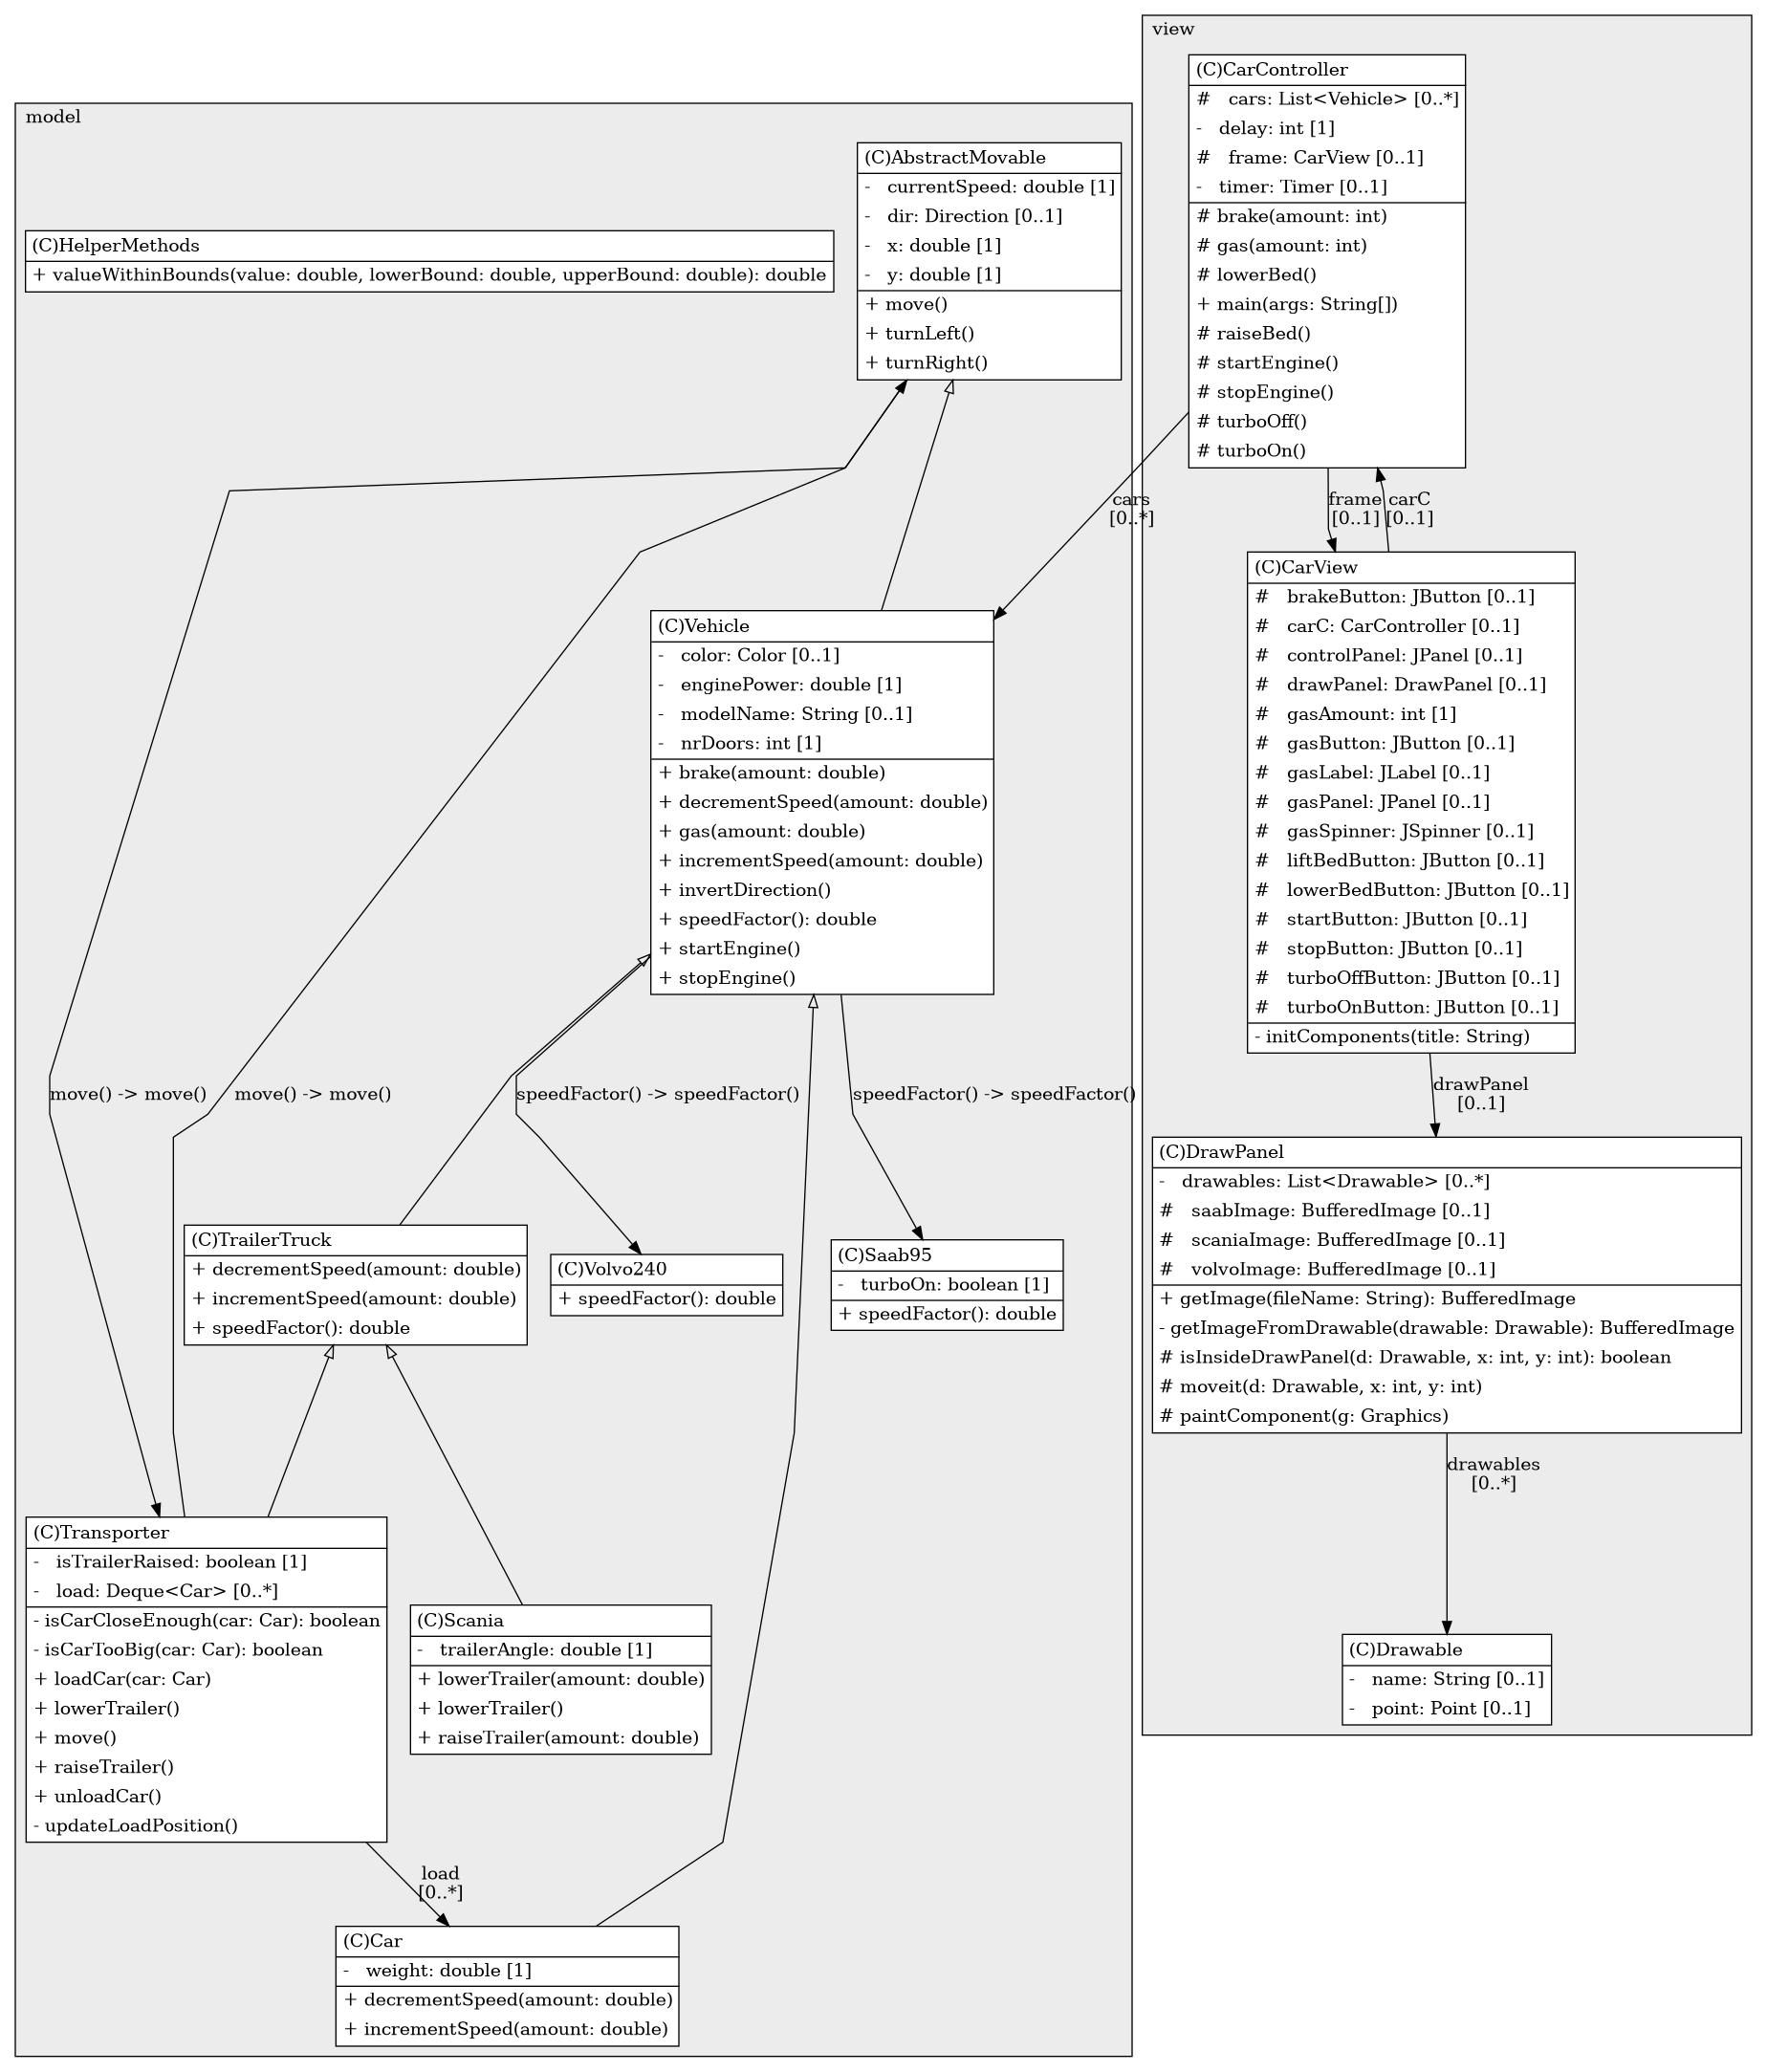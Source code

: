 @startuml

/' diagram meta data start
config=StructureConfiguration;
{
  "projectClassification": {
    "searchMode": "OpenProject", // OpenProject, AllProjects
    "includedProjects": "",
    "pathEndKeywords": "*.impl",
    "isClientPath": "",
    "isClientName": "",
    "isTestPath": "",
    "isTestName": "",
    "isMappingPath": "",
    "isMappingName": "",
    "isDataAccessPath": "",
    "isDataAccessName": "",
    "isDataStructurePath": "",
    "isDataStructureName": "",
    "isInterfaceStructuresPath": "",
    "isInterfaceStructuresName": "",
    "isEntryPointPath": "",
    "isEntryPointName": "",
    "treatFinalFieldsAsMandatory": false
  },
  "graphRestriction": {
    "classPackageExcludeFilter": "",
    "classPackageIncludeFilter": "",
    "classNameExcludeFilter": "",
    "classNameIncludeFilter": "",
    "methodNameExcludeFilter": "",
    "methodNameIncludeFilter": "",
    "removeByInheritance": "", // inheritance/annotation based filtering is done in a second step
    "removeByAnnotation": "",
    "removeByClassPackage": "", // cleanup the graph after inheritance/annotation based filtering is done
    "removeByClassName": "",
    "cutMappings": false,
    "cutEnum": true,
    "cutTests": true,
    "cutClient": true,
    "cutDataAccess": false,
    "cutInterfaceStructures": false,
    "cutDataStructures": false,
    "cutGetterAndSetter": true,
    "cutConstructors": true
  },
  "graphTraversal": {
    "forwardDepth": 6,
    "backwardDepth": 6,
    "classPackageExcludeFilter": "",
    "classPackageIncludeFilter": "",
    "classNameExcludeFilter": "",
    "classNameIncludeFilter": "",
    "methodNameExcludeFilter": "",
    "methodNameIncludeFilter": "",
    "hideMappings": false,
    "hideDataStructures": false,
    "hidePrivateMethods": true,
    "hideInterfaceCalls": true, // indirection: implementation -> interface (is hidden) -> implementation
    "onlyShowApplicationEntryPoints": false, // root node is included
    "useMethodCallsForStructureDiagram": "ForwardOnly" // ForwardOnly, BothDirections, No
  },
  "details": {
    "aggregation": "GroupByClass", // ByClass, GroupByClass, None
    "showClassGenericTypes": true,
    "showMethods": true,
    "showMethodParameterNames": true,
    "showMethodParameterTypes": true,
    "showMethodReturnType": true,
    "showPackageLevels": 2,
    "showDetailedClassStructure": true
  },
  "rootClass": "application.view.CarController",
  "extensionCallbackMethod": "" // qualified.class.name#methodName - signature: public static String method(String)
}
diagram meta data end '/



digraph g {
    rankdir="TB"
    splines=polyline
    

'nodes 
subgraph cluster_104069929 { 
   	label=model
	labeljust=l
	fillcolor="#ececec"
	style=filled
   
   AbstractMovable1385058037[
	label=<<TABLE BORDER="1" CELLBORDER="0" CELLPADDING="4" CELLSPACING="0">
<TR><TD ALIGN="LEFT" >(C)AbstractMovable</TD></TR>
<HR/>
<TR><TD ALIGN="LEFT" >-   currentSpeed: double [1]</TD></TR>
<TR><TD ALIGN="LEFT" >-   dir: Direction [0..1]</TD></TR>
<TR><TD ALIGN="LEFT" >-   x: double [1]</TD></TR>
<TR><TD ALIGN="LEFT" >-   y: double [1]</TD></TR>
<HR/>
<TR><TD ALIGN="LEFT" >+ move()</TD></TR>
<TR><TD ALIGN="LEFT" >+ turnLeft()</TD></TR>
<TR><TD ALIGN="LEFT" >+ turnRight()</TD></TR>
</TABLE>>
	style=filled
	margin=0
	shape=plaintext
	fillcolor="#FFFFFF"
];

Car1385058037[
	label=<<TABLE BORDER="1" CELLBORDER="0" CELLPADDING="4" CELLSPACING="0">
<TR><TD ALIGN="LEFT" >(C)Car</TD></TR>
<HR/>
<TR><TD ALIGN="LEFT" >-   weight: double [1]</TD></TR>
<HR/>
<TR><TD ALIGN="LEFT" >+ decrementSpeed(amount: double)</TD></TR>
<TR><TD ALIGN="LEFT" >+ incrementSpeed(amount: double)</TD></TR>
</TABLE>>
	style=filled
	margin=0
	shape=plaintext
	fillcolor="#FFFFFF"
];

HelperMethods1385058037[
	label=<<TABLE BORDER="1" CELLBORDER="0" CELLPADDING="4" CELLSPACING="0">
<TR><TD ALIGN="LEFT" >(C)HelperMethods</TD></TR>
<HR/>
<TR><TD ALIGN="LEFT" >+ valueWithinBounds(value: double, lowerBound: double, upperBound: double): double</TD></TR>
</TABLE>>
	style=filled
	margin=0
	shape=plaintext
	fillcolor="#FFFFFF"
];

Saab951385058037[
	label=<<TABLE BORDER="1" CELLBORDER="0" CELLPADDING="4" CELLSPACING="0">
<TR><TD ALIGN="LEFT" >(C)Saab95</TD></TR>
<HR/>
<TR><TD ALIGN="LEFT" >-   turboOn: boolean [1]</TD></TR>
<HR/>
<TR><TD ALIGN="LEFT" >+ speedFactor(): double</TD></TR>
</TABLE>>
	style=filled
	margin=0
	shape=plaintext
	fillcolor="#FFFFFF"
];

Scania1385058037[
	label=<<TABLE BORDER="1" CELLBORDER="0" CELLPADDING="4" CELLSPACING="0">
<TR><TD ALIGN="LEFT" >(C)Scania</TD></TR>
<HR/>
<TR><TD ALIGN="LEFT" >-   trailerAngle: double [1]</TD></TR>
<HR/>
<TR><TD ALIGN="LEFT" >+ lowerTrailer(amount: double)</TD></TR>
<TR><TD ALIGN="LEFT" >+ lowerTrailer()</TD></TR>
<TR><TD ALIGN="LEFT" >+ raiseTrailer(amount: double)</TD></TR>
</TABLE>>
	style=filled
	margin=0
	shape=plaintext
	fillcolor="#FFFFFF"
];

TrailerTruck1385058037[
	label=<<TABLE BORDER="1" CELLBORDER="0" CELLPADDING="4" CELLSPACING="0">
<TR><TD ALIGN="LEFT" >(C)TrailerTruck</TD></TR>
<HR/>
<TR><TD ALIGN="LEFT" >+ decrementSpeed(amount: double)</TD></TR>
<TR><TD ALIGN="LEFT" >+ incrementSpeed(amount: double)</TD></TR>
<TR><TD ALIGN="LEFT" >+ speedFactor(): double</TD></TR>
</TABLE>>
	style=filled
	margin=0
	shape=plaintext
	fillcolor="#FFFFFF"
];

Transporter1385058037[
	label=<<TABLE BORDER="1" CELLBORDER="0" CELLPADDING="4" CELLSPACING="0">
<TR><TD ALIGN="LEFT" >(C)Transporter</TD></TR>
<HR/>
<TR><TD ALIGN="LEFT" >-   isTrailerRaised: boolean [1]</TD></TR>
<TR><TD ALIGN="LEFT" >-   load: Deque&lt;Car&gt; [0..*]</TD></TR>
<HR/>
<TR><TD ALIGN="LEFT" >- isCarCloseEnough(car: Car): boolean</TD></TR>
<TR><TD ALIGN="LEFT" >- isCarTooBig(car: Car): boolean</TD></TR>
<TR><TD ALIGN="LEFT" >+ loadCar(car: Car)</TD></TR>
<TR><TD ALIGN="LEFT" >+ lowerTrailer()</TD></TR>
<TR><TD ALIGN="LEFT" >+ move()</TD></TR>
<TR><TD ALIGN="LEFT" >+ raiseTrailer()</TD></TR>
<TR><TD ALIGN="LEFT" >+ unloadCar()</TD></TR>
<TR><TD ALIGN="LEFT" >- updateLoadPosition()</TD></TR>
</TABLE>>
	style=filled
	margin=0
	shape=plaintext
	fillcolor="#FFFFFF"
];

Vehicle1385058037[
	label=<<TABLE BORDER="1" CELLBORDER="0" CELLPADDING="4" CELLSPACING="0">
<TR><TD ALIGN="LEFT" >(C)Vehicle</TD></TR>
<HR/>
<TR><TD ALIGN="LEFT" >-   color: Color [0..1]</TD></TR>
<TR><TD ALIGN="LEFT" >-   enginePower: double [1]</TD></TR>
<TR><TD ALIGN="LEFT" >-   modelName: String [0..1]</TD></TR>
<TR><TD ALIGN="LEFT" >-   nrDoors: int [1]</TD></TR>
<HR/>
<TR><TD ALIGN="LEFT" >+ brake(amount: double)</TD></TR>
<TR><TD ALIGN="LEFT" >+ decrementSpeed(amount: double)</TD></TR>
<TR><TD ALIGN="LEFT" >+ gas(amount: double)</TD></TR>
<TR><TD ALIGN="LEFT" >+ incrementSpeed(amount: double)</TD></TR>
<TR><TD ALIGN="LEFT" >+ invertDirection()</TD></TR>
<TR><TD ALIGN="LEFT" >+ speedFactor(): double</TD></TR>
<TR><TD ALIGN="LEFT" >+ startEngine()</TD></TR>
<TR><TD ALIGN="LEFT" >+ stopEngine()</TD></TR>
</TABLE>>
	style=filled
	margin=0
	shape=plaintext
	fillcolor="#FFFFFF"
];

Volvo2401385058037[
	label=<<TABLE BORDER="1" CELLBORDER="0" CELLPADDING="4" CELLSPACING="0">
<TR><TD ALIGN="LEFT" >(C)Volvo240</TD></TR>
<HR/>
<TR><TD ALIGN="LEFT" >+ speedFactor(): double</TD></TR>
</TABLE>>
	style=filled
	margin=0
	shape=plaintext
	fillcolor="#FFFFFF"
];
} 

subgraph cluster_3619493 { 
   	label=view
	labeljust=l
	fillcolor="#ececec"
	style=filled
   
   CarController44416893[
	label=<<TABLE BORDER="1" CELLBORDER="0" CELLPADDING="4" CELLSPACING="0">
<TR><TD ALIGN="LEFT" >(C)CarController</TD></TR>
<HR/>
<TR><TD ALIGN="LEFT" >#   cars: List&lt;Vehicle&gt; [0..*]</TD></TR>
<TR><TD ALIGN="LEFT" >-   delay: int [1]</TD></TR>
<TR><TD ALIGN="LEFT" >#   frame: CarView [0..1]</TD></TR>
<TR><TD ALIGN="LEFT" >-   timer: Timer [0..1]</TD></TR>
<HR/>
<TR><TD ALIGN="LEFT" ># brake(amount: int)</TD></TR>
<TR><TD ALIGN="LEFT" ># gas(amount: int)</TD></TR>
<TR><TD ALIGN="LEFT" ># lowerBed()</TD></TR>
<TR><TD ALIGN="LEFT" >+ main(args: String[])</TD></TR>
<TR><TD ALIGN="LEFT" ># raiseBed()</TD></TR>
<TR><TD ALIGN="LEFT" ># startEngine()</TD></TR>
<TR><TD ALIGN="LEFT" ># stopEngine()</TD></TR>
<TR><TD ALIGN="LEFT" ># turboOff()</TD></TR>
<TR><TD ALIGN="LEFT" ># turboOn()</TD></TR>
</TABLE>>
	style=filled
	margin=0
	shape=plaintext
	fillcolor="#FFFFFF"
];

CarView44416893[
	label=<<TABLE BORDER="1" CELLBORDER="0" CELLPADDING="4" CELLSPACING="0">
<TR><TD ALIGN="LEFT" >(C)CarView</TD></TR>
<HR/>
<TR><TD ALIGN="LEFT" >#   brakeButton: JButton [0..1]</TD></TR>
<TR><TD ALIGN="LEFT" >#   carC: CarController [0..1]</TD></TR>
<TR><TD ALIGN="LEFT" >#   controlPanel: JPanel [0..1]</TD></TR>
<TR><TD ALIGN="LEFT" >#   drawPanel: DrawPanel [0..1]</TD></TR>
<TR><TD ALIGN="LEFT" >#   gasAmount: int [1]</TD></TR>
<TR><TD ALIGN="LEFT" >#   gasButton: JButton [0..1]</TD></TR>
<TR><TD ALIGN="LEFT" >#   gasLabel: JLabel [0..1]</TD></TR>
<TR><TD ALIGN="LEFT" >#   gasPanel: JPanel [0..1]</TD></TR>
<TR><TD ALIGN="LEFT" >#   gasSpinner: JSpinner [0..1]</TD></TR>
<TR><TD ALIGN="LEFT" >#   liftBedButton: JButton [0..1]</TD></TR>
<TR><TD ALIGN="LEFT" >#   lowerBedButton: JButton [0..1]</TD></TR>
<TR><TD ALIGN="LEFT" >#   startButton: JButton [0..1]</TD></TR>
<TR><TD ALIGN="LEFT" >#   stopButton: JButton [0..1]</TD></TR>
<TR><TD ALIGN="LEFT" >#   turboOffButton: JButton [0..1]</TD></TR>
<TR><TD ALIGN="LEFT" >#   turboOnButton: JButton [0..1]</TD></TR>
<HR/>
<TR><TD ALIGN="LEFT" >- initComponents(title: String)</TD></TR>
</TABLE>>
	style=filled
	margin=0
	shape=plaintext
	fillcolor="#FFFFFF"
];

DrawPanel44416893[
	label=<<TABLE BORDER="1" CELLBORDER="0" CELLPADDING="4" CELLSPACING="0">
<TR><TD ALIGN="LEFT" >(C)DrawPanel</TD></TR>
<HR/>
<TR><TD ALIGN="LEFT" >-   drawables: List&lt;Drawable&gt; [0..*]</TD></TR>
<TR><TD ALIGN="LEFT" >#   saabImage: BufferedImage [0..1]</TD></TR>
<TR><TD ALIGN="LEFT" >#   scaniaImage: BufferedImage [0..1]</TD></TR>
<TR><TD ALIGN="LEFT" >#   volvoImage: BufferedImage [0..1]</TD></TR>
<HR/>
<TR><TD ALIGN="LEFT" >+ getImage(fileName: String): BufferedImage</TD></TR>
<TR><TD ALIGN="LEFT" >- getImageFromDrawable(drawable: Drawable): BufferedImage</TD></TR>
<TR><TD ALIGN="LEFT" ># isInsideDrawPanel(d: Drawable, x: int, y: int): boolean</TD></TR>
<TR><TD ALIGN="LEFT" ># moveit(d: Drawable, x: int, y: int)</TD></TR>
<TR><TD ALIGN="LEFT" ># paintComponent(g: Graphics)</TD></TR>
</TABLE>>
	style=filled
	margin=0
	shape=plaintext
	fillcolor="#FFFFFF"
];

Drawable44416893[
	label=<<TABLE BORDER="1" CELLBORDER="0" CELLPADDING="4" CELLSPACING="0">
<TR><TD ALIGN="LEFT" >(C)Drawable</TD></TR>
<HR/>
<TR><TD ALIGN="LEFT" >-   name: String [0..1]</TD></TR>
<TR><TD ALIGN="LEFT" >-   point: Point [0..1]</TD></TR>
</TABLE>>
	style=filled
	margin=0
	shape=plaintext
	fillcolor="#FFFFFF"
];
} 

'edges    
AbstractMovable1385058037 -> Transporter1385058037[label="move() -> move()"];
AbstractMovable1385058037 -> Vehicle1385058037[arrowhead=none, arrowtail=empty, dir=both];
CarController44416893 -> CarView44416893[label="frame
[0..1]"];
CarController44416893 -> Vehicle1385058037[label="cars
[0..*]"];
CarView44416893 -> CarController44416893[label="carC
[0..1]"];
CarView44416893 -> DrawPanel44416893[label="drawPanel
[0..1]"];
DrawPanel44416893 -> Drawable44416893[label="drawables
[0..*]"];
TrailerTruck1385058037 -> Scania1385058037[arrowhead=none, arrowtail=empty, dir=both];
TrailerTruck1385058037 -> Transporter1385058037[arrowhead=none, arrowtail=empty, dir=both];
Transporter1385058037 -> AbstractMovable1385058037[label="move() -> move()"];
Transporter1385058037 -> Car1385058037[label="load
[0..*]"];
Vehicle1385058037 -> Car1385058037[arrowhead=none, arrowtail=empty, dir=both];
Vehicle1385058037 -> Saab951385058037[label="speedFactor() -> speedFactor()"];
Vehicle1385058037 -> TrailerTruck1385058037[arrowhead=none, arrowtail=empty, dir=both];
Vehicle1385058037 -> Volvo2401385058037[label="speedFactor() -> speedFactor()"];
    
}
@enduml